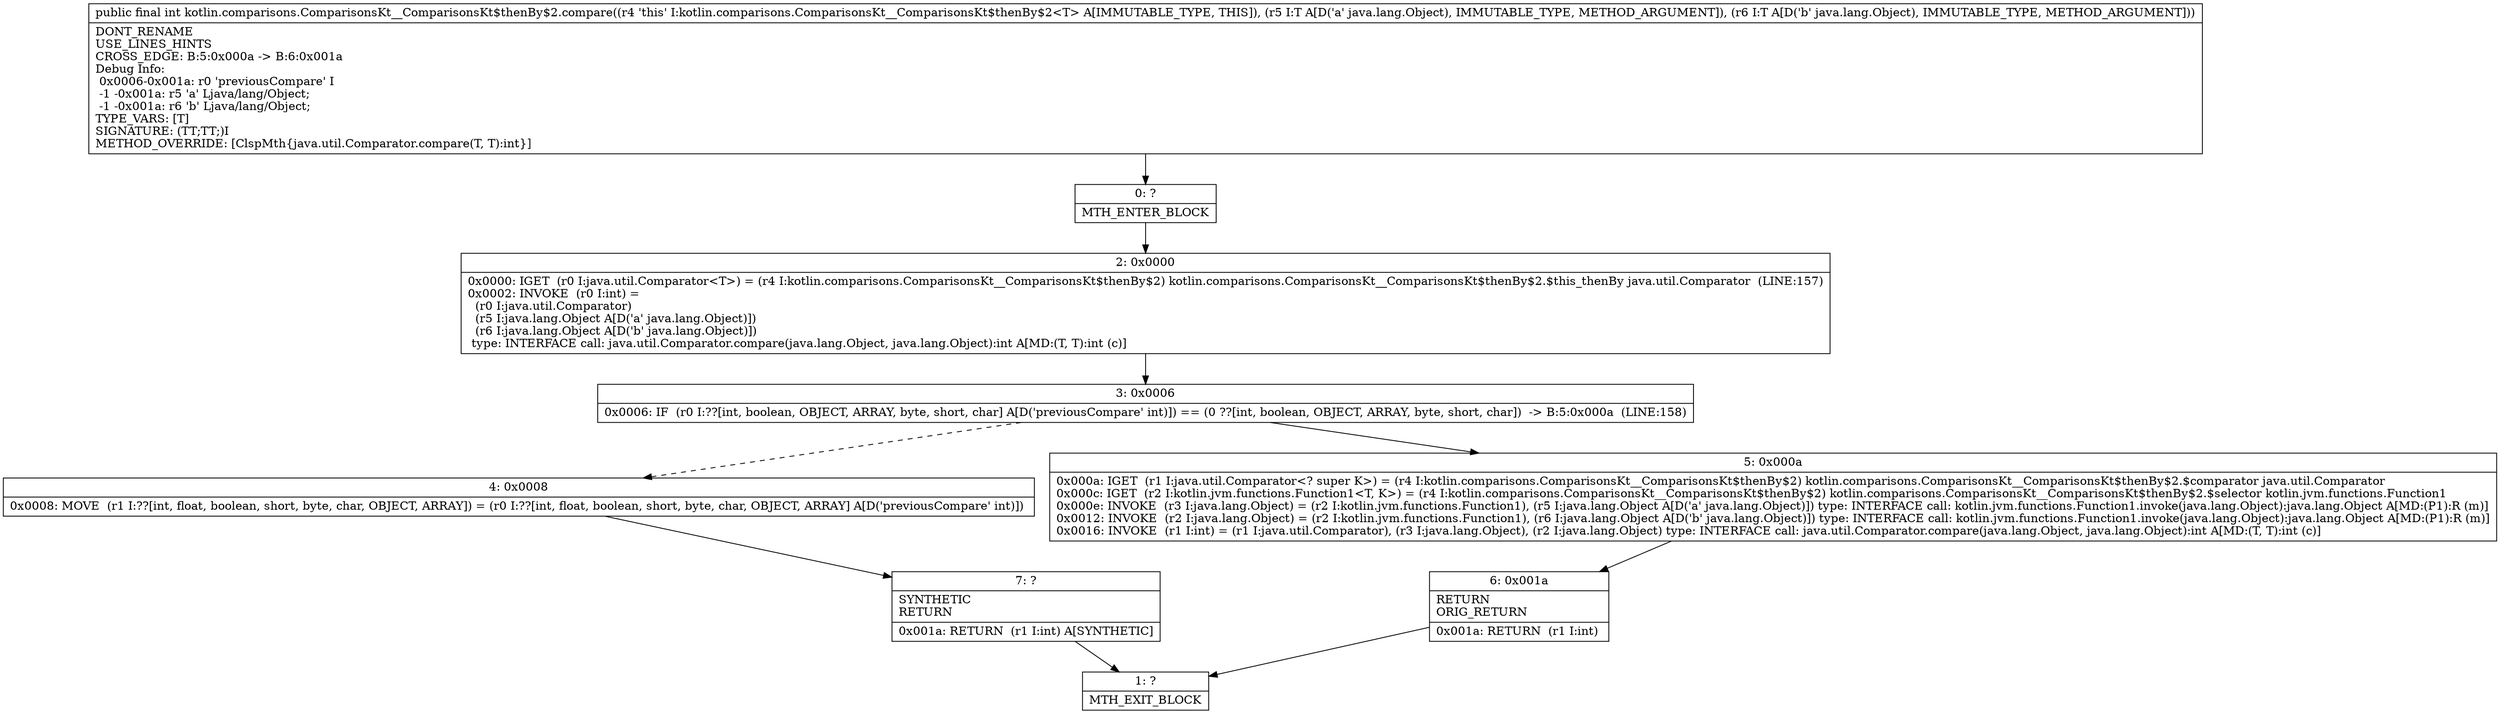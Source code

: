digraph "CFG forkotlin.comparisons.ComparisonsKt__ComparisonsKt$thenBy$2.compare(Ljava\/lang\/Object;Ljava\/lang\/Object;)I" {
Node_0 [shape=record,label="{0\:\ ?|MTH_ENTER_BLOCK\l}"];
Node_2 [shape=record,label="{2\:\ 0x0000|0x0000: IGET  (r0 I:java.util.Comparator\<T\>) = (r4 I:kotlin.comparisons.ComparisonsKt__ComparisonsKt$thenBy$2) kotlin.comparisons.ComparisonsKt__ComparisonsKt$thenBy$2.$this_thenBy java.util.Comparator  (LINE:157)\l0x0002: INVOKE  (r0 I:int) = \l  (r0 I:java.util.Comparator)\l  (r5 I:java.lang.Object A[D('a' java.lang.Object)])\l  (r6 I:java.lang.Object A[D('b' java.lang.Object)])\l type: INTERFACE call: java.util.Comparator.compare(java.lang.Object, java.lang.Object):int A[MD:(T, T):int (c)]\l}"];
Node_3 [shape=record,label="{3\:\ 0x0006|0x0006: IF  (r0 I:??[int, boolean, OBJECT, ARRAY, byte, short, char] A[D('previousCompare' int)]) == (0 ??[int, boolean, OBJECT, ARRAY, byte, short, char])  \-\> B:5:0x000a  (LINE:158)\l}"];
Node_4 [shape=record,label="{4\:\ 0x0008|0x0008: MOVE  (r1 I:??[int, float, boolean, short, byte, char, OBJECT, ARRAY]) = (r0 I:??[int, float, boolean, short, byte, char, OBJECT, ARRAY] A[D('previousCompare' int)]) \l}"];
Node_7 [shape=record,label="{7\:\ ?|SYNTHETIC\lRETURN\l|0x001a: RETURN  (r1 I:int) A[SYNTHETIC]\l}"];
Node_1 [shape=record,label="{1\:\ ?|MTH_EXIT_BLOCK\l}"];
Node_5 [shape=record,label="{5\:\ 0x000a|0x000a: IGET  (r1 I:java.util.Comparator\<? super K\>) = (r4 I:kotlin.comparisons.ComparisonsKt__ComparisonsKt$thenBy$2) kotlin.comparisons.ComparisonsKt__ComparisonsKt$thenBy$2.$comparator java.util.Comparator \l0x000c: IGET  (r2 I:kotlin.jvm.functions.Function1\<T, K\>) = (r4 I:kotlin.comparisons.ComparisonsKt__ComparisonsKt$thenBy$2) kotlin.comparisons.ComparisonsKt__ComparisonsKt$thenBy$2.$selector kotlin.jvm.functions.Function1 \l0x000e: INVOKE  (r3 I:java.lang.Object) = (r2 I:kotlin.jvm.functions.Function1), (r5 I:java.lang.Object A[D('a' java.lang.Object)]) type: INTERFACE call: kotlin.jvm.functions.Function1.invoke(java.lang.Object):java.lang.Object A[MD:(P1):R (m)]\l0x0012: INVOKE  (r2 I:java.lang.Object) = (r2 I:kotlin.jvm.functions.Function1), (r6 I:java.lang.Object A[D('b' java.lang.Object)]) type: INTERFACE call: kotlin.jvm.functions.Function1.invoke(java.lang.Object):java.lang.Object A[MD:(P1):R (m)]\l0x0016: INVOKE  (r1 I:int) = (r1 I:java.util.Comparator), (r3 I:java.lang.Object), (r2 I:java.lang.Object) type: INTERFACE call: java.util.Comparator.compare(java.lang.Object, java.lang.Object):int A[MD:(T, T):int (c)]\l}"];
Node_6 [shape=record,label="{6\:\ 0x001a|RETURN\lORIG_RETURN\l|0x001a: RETURN  (r1 I:int) \l}"];
MethodNode[shape=record,label="{public final int kotlin.comparisons.ComparisonsKt__ComparisonsKt$thenBy$2.compare((r4 'this' I:kotlin.comparisons.ComparisonsKt__ComparisonsKt$thenBy$2\<T\> A[IMMUTABLE_TYPE, THIS]), (r5 I:T A[D('a' java.lang.Object), IMMUTABLE_TYPE, METHOD_ARGUMENT]), (r6 I:T A[D('b' java.lang.Object), IMMUTABLE_TYPE, METHOD_ARGUMENT]))  | DONT_RENAME\lUSE_LINES_HINTS\lCROSS_EDGE: B:5:0x000a \-\> B:6:0x001a\lDebug Info:\l  0x0006\-0x001a: r0 'previousCompare' I\l  \-1 \-0x001a: r5 'a' Ljava\/lang\/Object;\l  \-1 \-0x001a: r6 'b' Ljava\/lang\/Object;\lTYPE_VARS: [T]\lSIGNATURE: (TT;TT;)I\lMETHOD_OVERRIDE: [ClspMth\{java.util.Comparator.compare(T, T):int\}]\l}"];
MethodNode -> Node_0;Node_0 -> Node_2;
Node_2 -> Node_3;
Node_3 -> Node_4[style=dashed];
Node_3 -> Node_5;
Node_4 -> Node_7;
Node_7 -> Node_1;
Node_5 -> Node_6;
Node_6 -> Node_1;
}


